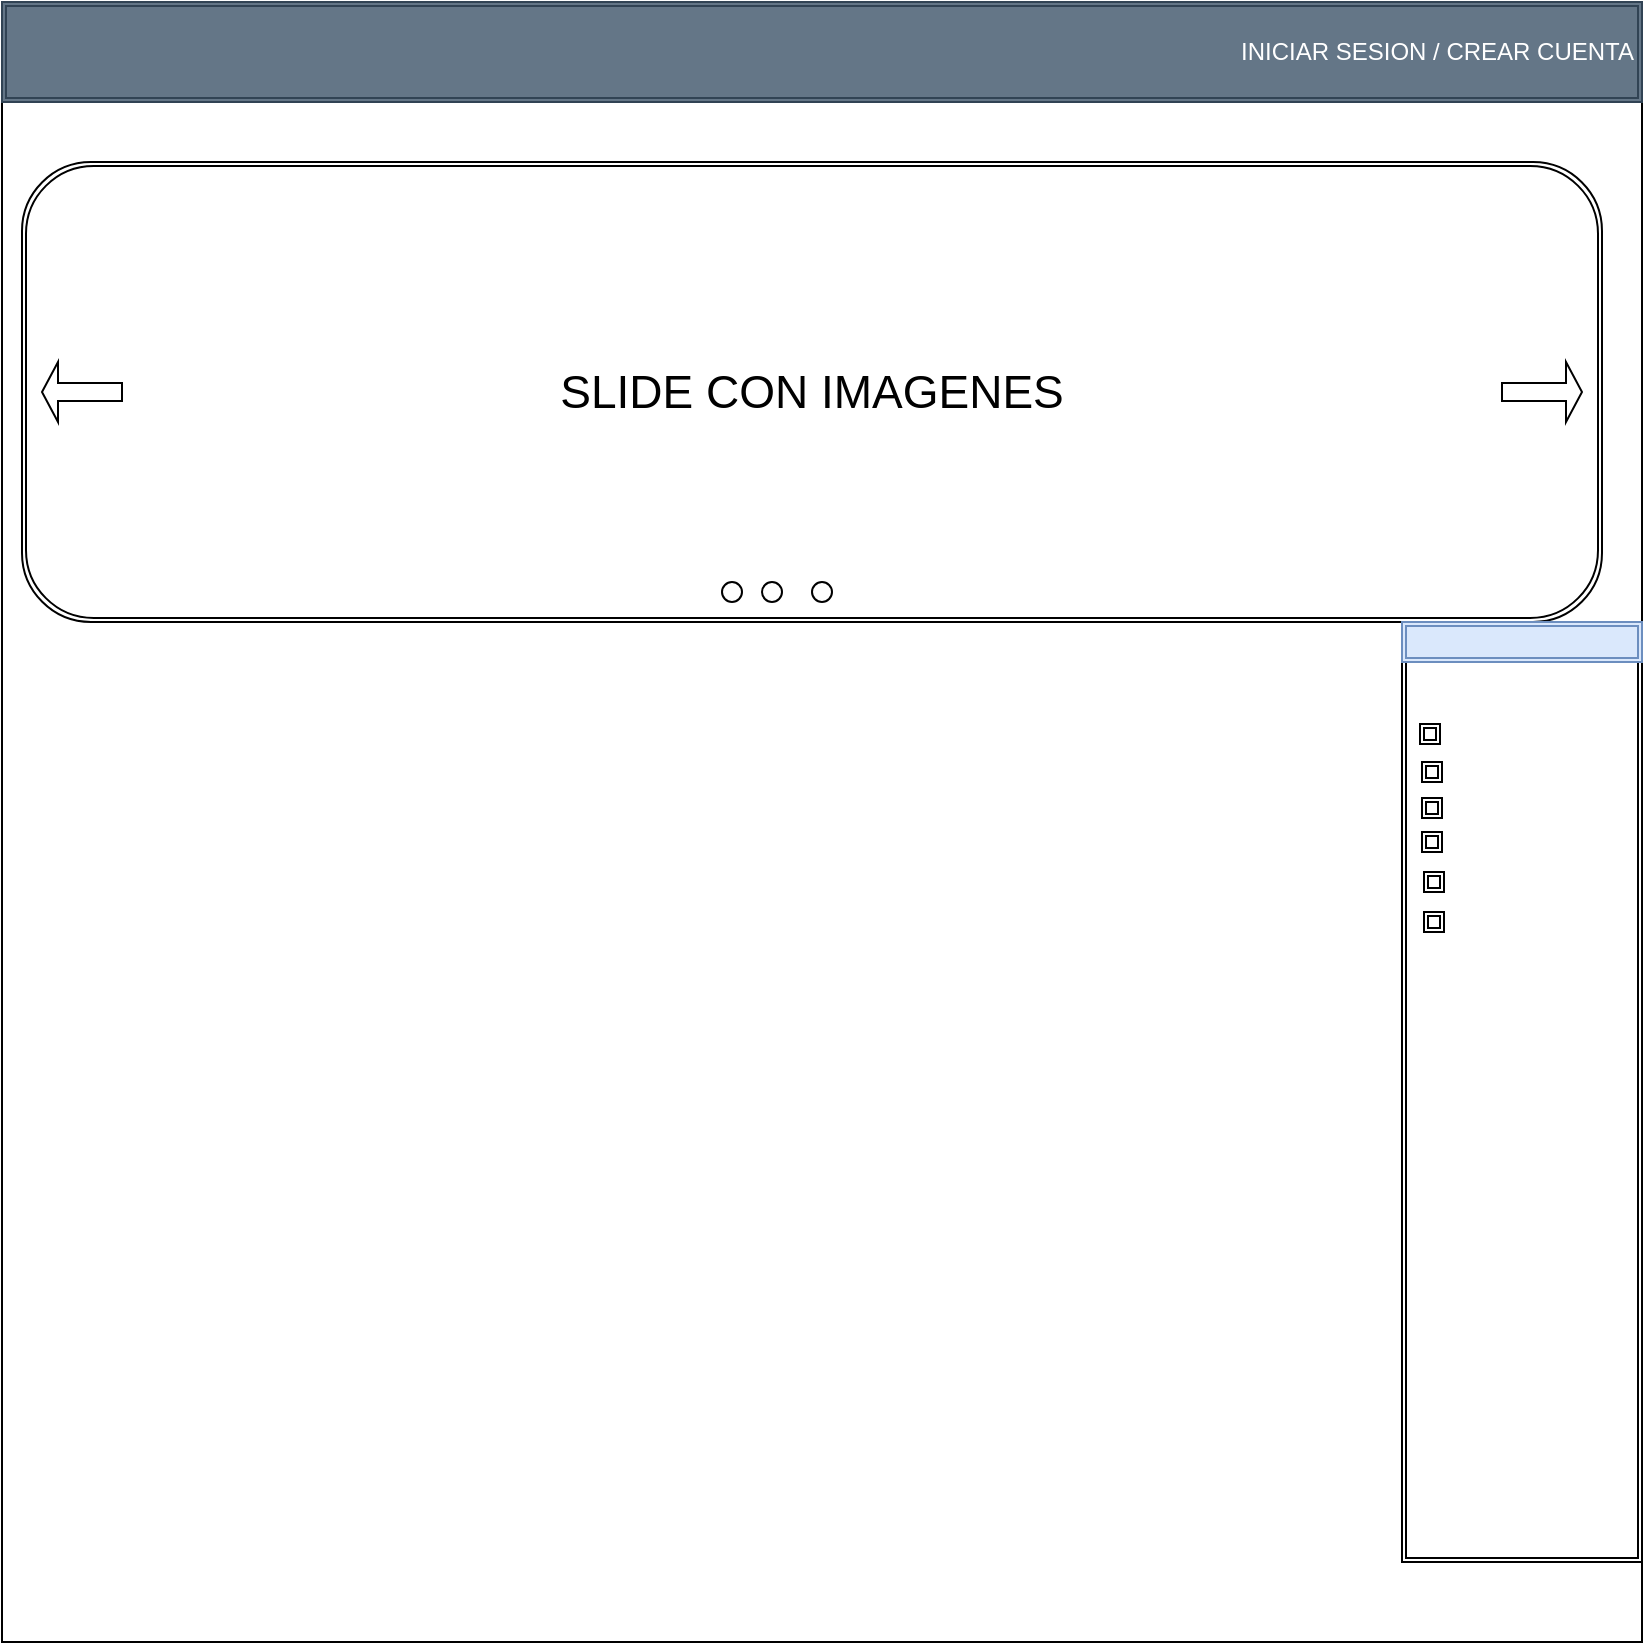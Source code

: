 <mxfile version="13.1.3">
    <diagram id="6hGFLwfOUW9BJ-s0fimq" name="Page-1">
        <mxGraphModel dx="1140" dy="1609" grid="1" gridSize="10" guides="1" tooltips="1" connect="1" arrows="1" fold="1" page="1" pageScale="1" pageWidth="827" pageHeight="1169" math="0" shadow="0">
            <root>
                <mxCell id="0"/>
                <mxCell id="1" parent="0"/>
                <mxCell id="2" value="" style="whiteSpace=wrap;html=1;aspect=fixed;" vertex="1" parent="1">
                    <mxGeometry y="-30" width="820" height="820" as="geometry"/>
                </mxCell>
                <mxCell id="4" value="INICIAR SESION / CREAR CUENTA" style="shape=ext;double=1;rounded=0;whiteSpace=wrap;html=1;align=right;fillColor=#647687;strokeColor=#314354;fontColor=#ffffff;" vertex="1" parent="1">
                    <mxGeometry y="-30" width="820" height="50" as="geometry"/>
                </mxCell>
                <mxCell id="5" value="&lt;font style=&quot;font-size: 23px&quot;&gt;SLIDE CON IMAGENES&lt;/font&gt;" style="shape=ext;double=1;rounded=1;whiteSpace=wrap;html=1;" vertex="1" parent="1">
                    <mxGeometry x="10" y="50" width="790" height="230" as="geometry"/>
                </mxCell>
                <mxCell id="9" value="" style="shape=singleArrow;whiteSpace=wrap;html=1;" vertex="1" parent="1">
                    <mxGeometry x="750" y="150" width="40" height="30" as="geometry"/>
                </mxCell>
                <mxCell id="10" value="" style="shape=singleArrow;direction=west;whiteSpace=wrap;html=1;" vertex="1" parent="1">
                    <mxGeometry x="20" y="150" width="40" height="30" as="geometry"/>
                </mxCell>
                <mxCell id="11" value="" style="ellipse;whiteSpace=wrap;html=1;aspect=fixed;" vertex="1" parent="1">
                    <mxGeometry x="360" y="260" width="10" height="10" as="geometry"/>
                </mxCell>
                <mxCell id="12" value="" style="ellipse;whiteSpace=wrap;html=1;aspect=fixed;" vertex="1" parent="1">
                    <mxGeometry x="380" y="260" width="10" height="10" as="geometry"/>
                </mxCell>
                <mxCell id="13" value="" style="ellipse;whiteSpace=wrap;html=1;aspect=fixed;" vertex="1" parent="1">
                    <mxGeometry x="405" y="260" width="10" height="10" as="geometry"/>
                </mxCell>
                <mxCell id="23" value="" style="shape=ext;double=1;rounded=0;whiteSpace=wrap;html=1;strokeColor=#000000;" vertex="1" parent="1">
                    <mxGeometry x="700" y="280" width="120" height="470" as="geometry"/>
                </mxCell>
                <mxCell id="24" value="" style="shape=ext;double=1;rounded=0;whiteSpace=wrap;html=1;strokeColor=#6c8ebf;fillColor=#dae8fc;" vertex="1" parent="1">
                    <mxGeometry x="700" y="280" width="120" height="20" as="geometry"/>
                </mxCell>
                <mxCell id="25" value="" style="shape=ext;double=1;whiteSpace=wrap;html=1;aspect=fixed;strokeColor=#000000;fillColor=#ffffff;" vertex="1" parent="1">
                    <mxGeometry x="709" y="331" width="10" height="10" as="geometry"/>
                </mxCell>
                <mxCell id="26" value="" style="shape=ext;double=1;whiteSpace=wrap;html=1;aspect=fixed;strokeColor=#000000;fillColor=#FFFFFF;" vertex="1" parent="1">
                    <mxGeometry x="710" y="350" width="10" height="10" as="geometry"/>
                </mxCell>
                <mxCell id="27" value="" style="shape=ext;double=1;whiteSpace=wrap;html=1;aspect=fixed;strokeColor=#000000;fillColor=#FFFFFF;" vertex="1" parent="1">
                    <mxGeometry x="710" y="368" width="10" height="10" as="geometry"/>
                </mxCell>
                <mxCell id="28" value="" style="shape=ext;double=1;whiteSpace=wrap;html=1;aspect=fixed;strokeColor=#000000;fillColor=#FFFFFF;" vertex="1" parent="1">
                    <mxGeometry x="711" y="405" width="10" height="10" as="geometry"/>
                </mxCell>
                <mxCell id="29" value="" style="shape=ext;double=1;whiteSpace=wrap;html=1;aspect=fixed;strokeColor=#000000;fillColor=#FFFFFF;" vertex="1" parent="1">
                    <mxGeometry x="710" y="385" width="10" height="10" as="geometry"/>
                </mxCell>
                <mxCell id="30" value="" style="shape=ext;double=1;whiteSpace=wrap;html=1;aspect=fixed;strokeColor=#000000;fillColor=#ffffff;" vertex="1" parent="1">
                    <mxGeometry x="711" y="425" width="10" height="10" as="geometry"/>
                </mxCell>
            </root>
        </mxGraphModel>
    </diagram>
</mxfile>